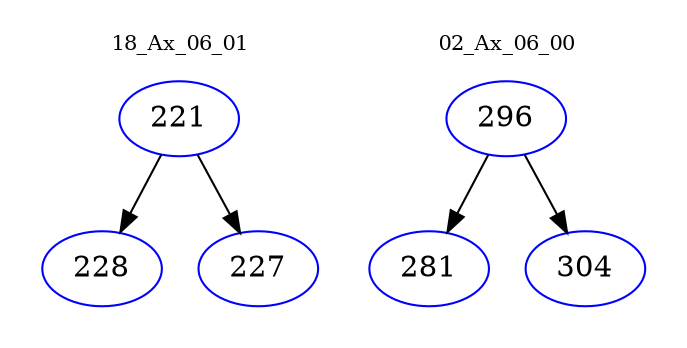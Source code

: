 digraph{
subgraph cluster_0 {
color = white
label = "18_Ax_06_01";
fontsize=10;
T0_221 [label="221", color="blue"]
T0_221 -> T0_228 [color="black"]
T0_228 [label="228", color="blue"]
T0_221 -> T0_227 [color="black"]
T0_227 [label="227", color="blue"]
}
subgraph cluster_1 {
color = white
label = "02_Ax_06_00";
fontsize=10;
T1_296 [label="296", color="blue"]
T1_296 -> T1_281 [color="black"]
T1_281 [label="281", color="blue"]
T1_296 -> T1_304 [color="black"]
T1_304 [label="304", color="blue"]
}
}
